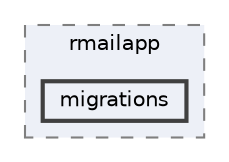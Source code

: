 digraph "src/rmailapp/migrations"
{
 // LATEX_PDF_SIZE
  bgcolor="transparent";
  edge [fontname=Helvetica,fontsize=10,labelfontname=Helvetica,labelfontsize=10];
  node [fontname=Helvetica,fontsize=10,shape=box,height=0.2,width=0.4];
  compound=true
  subgraph clusterdir_4f42635dbb9ec1abf426fcd3ec36c7eb {
    graph [ bgcolor="#edf0f7", pencolor="grey50", label="rmailapp", fontname=Helvetica,fontsize=10 style="filled,dashed", URL="dir_4f42635dbb9ec1abf426fcd3ec36c7eb.html",tooltip=""]
  dir_318ac3475b25bc016a827f6100c4ba13 [label="migrations", fillcolor="#edf0f7", color="grey25", style="filled,bold", URL="dir_318ac3475b25bc016a827f6100c4ba13.html",tooltip=""];
  }
}
